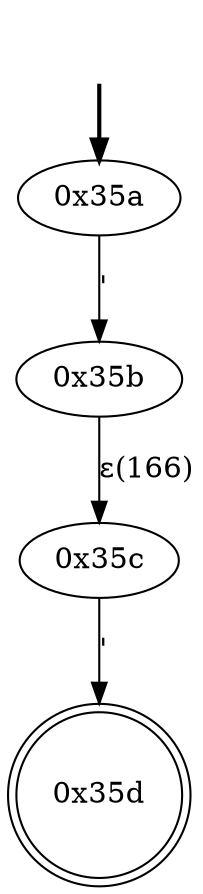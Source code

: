 digraph {
	fake [style=invisible]
	"0x35a" [root=true]
	"0x35b"
	"0x35c"
	"0x35d" [shape=doublecircle]
	fake -> "0x35a" [style=bold]
	"0x35a" -> "0x35b" [label="'"]
	"0x35c" -> "0x35d" [label="'"]
	"0x35b" -> "0x35c" [label="ε(166)"]
}
